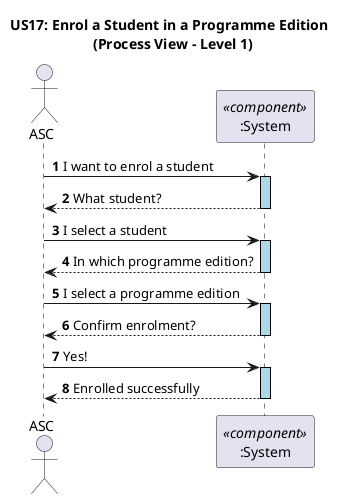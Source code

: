 @startuml

' US17 - Enrol a Student in a Programme Edition
' Process View - Level 1 (C4 Level 1 Style)

autonumber

skinparam sequence {
   LifelineBorderColor black
   LifelineBackgroundColor LightBlue
}

title US17: Enrol a Student in a Programme Edition \n (Process View - Level 1)

actor ASC
participant ":System" as System <<component>>

ASC -> System ++: I want to enrol a student
System --> ASC --: What student?
ASC -> System ++: I select a student
System --> ASC --: In which programme edition?
ASC -> System ++: I select a programme edition
System --> ASC --: Confirm enrolment?
ASC -> System ++: Yes!
System --> ASC --: Enrolled successfully

@enduml
